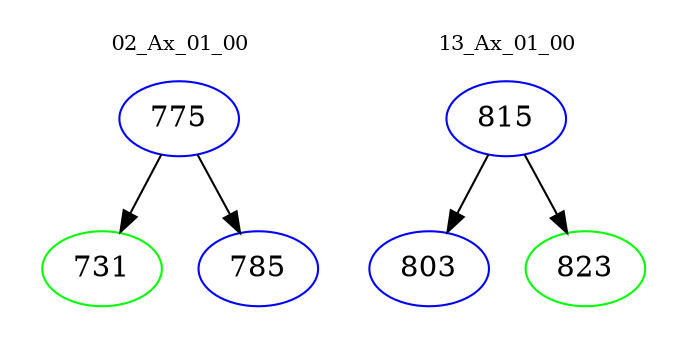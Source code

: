 digraph{
subgraph cluster_0 {
color = white
label = "02_Ax_01_00";
fontsize=10;
T0_775 [label="775", color="blue"]
T0_775 -> T0_731 [color="black"]
T0_731 [label="731", color="green"]
T0_775 -> T0_785 [color="black"]
T0_785 [label="785", color="blue"]
}
subgraph cluster_1 {
color = white
label = "13_Ax_01_00";
fontsize=10;
T1_815 [label="815", color="blue"]
T1_815 -> T1_803 [color="black"]
T1_803 [label="803", color="blue"]
T1_815 -> T1_823 [color="black"]
T1_823 [label="823", color="green"]
}
}
